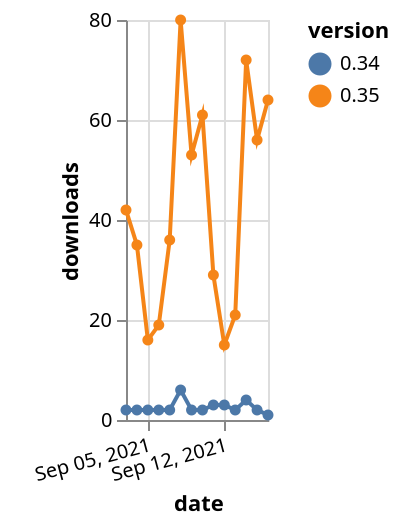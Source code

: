 {"$schema": "https://vega.github.io/schema/vega-lite/v5.json", "description": "A simple bar chart with embedded data.", "data": {"values": [{"date": "2021-09-03", "total": 58976, "delta": 42, "version": "0.35"}, {"date": "2021-09-04", "total": 59011, "delta": 35, "version": "0.35"}, {"date": "2021-09-05", "total": 59027, "delta": 16, "version": "0.35"}, {"date": "2021-09-06", "total": 59046, "delta": 19, "version": "0.35"}, {"date": "2021-09-07", "total": 59082, "delta": 36, "version": "0.35"}, {"date": "2021-09-08", "total": 59162, "delta": 80, "version": "0.35"}, {"date": "2021-09-09", "total": 59215, "delta": 53, "version": "0.35"}, {"date": "2021-09-10", "total": 59276, "delta": 61, "version": "0.35"}, {"date": "2021-09-11", "total": 59305, "delta": 29, "version": "0.35"}, {"date": "2021-09-12", "total": 59320, "delta": 15, "version": "0.35"}, {"date": "2021-09-13", "total": 59341, "delta": 21, "version": "0.35"}, {"date": "2021-09-14", "total": 59413, "delta": 72, "version": "0.35"}, {"date": "2021-09-15", "total": 59469, "delta": 56, "version": "0.35"}, {"date": "2021-09-16", "total": 59533, "delta": 64, "version": "0.35"}, {"date": "2021-09-03", "total": 11340, "delta": 2, "version": "0.34"}, {"date": "2021-09-04", "total": 11342, "delta": 2, "version": "0.34"}, {"date": "2021-09-05", "total": 11344, "delta": 2, "version": "0.34"}, {"date": "2021-09-06", "total": 11346, "delta": 2, "version": "0.34"}, {"date": "2021-09-07", "total": 11348, "delta": 2, "version": "0.34"}, {"date": "2021-09-08", "total": 11354, "delta": 6, "version": "0.34"}, {"date": "2021-09-09", "total": 11356, "delta": 2, "version": "0.34"}, {"date": "2021-09-10", "total": 11358, "delta": 2, "version": "0.34"}, {"date": "2021-09-11", "total": 11361, "delta": 3, "version": "0.34"}, {"date": "2021-09-12", "total": 11364, "delta": 3, "version": "0.34"}, {"date": "2021-09-13", "total": 11366, "delta": 2, "version": "0.34"}, {"date": "2021-09-14", "total": 11370, "delta": 4, "version": "0.34"}, {"date": "2021-09-15", "total": 11372, "delta": 2, "version": "0.34"}, {"date": "2021-09-16", "total": 11373, "delta": 1, "version": "0.34"}]}, "width": "container", "mark": {"type": "line", "point": {"filled": true}}, "encoding": {"x": {"field": "date", "type": "temporal", "timeUnit": "yearmonthdate", "title": "date", "axis": {"labelAngle": -15}}, "y": {"field": "delta", "type": "quantitative", "title": "downloads"}, "color": {"field": "version", "type": "nominal"}, "tooltip": {"field": "delta"}}}